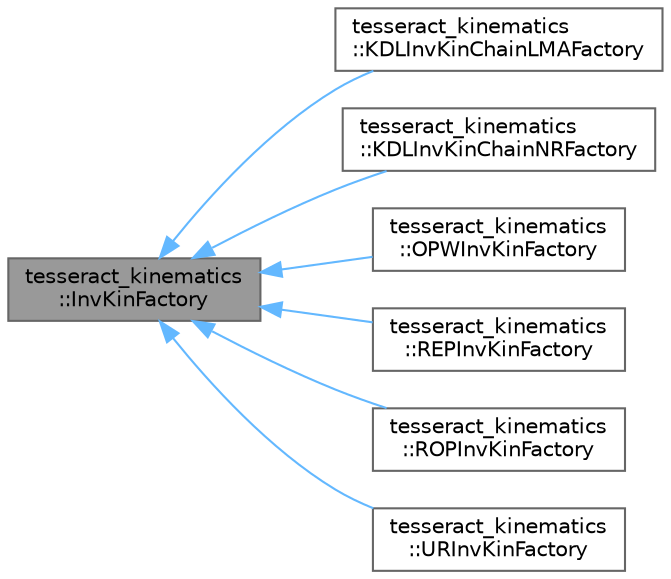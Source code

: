 digraph "tesseract_kinematics::InvKinFactory"
{
 // LATEX_PDF_SIZE
  bgcolor="transparent";
  edge [fontname=Helvetica,fontsize=10,labelfontname=Helvetica,labelfontsize=10];
  node [fontname=Helvetica,fontsize=10,shape=box,height=0.2,width=0.4];
  rankdir="LR";
  Node1 [label="tesseract_kinematics\l::InvKinFactory",height=0.2,width=0.4,color="gray40", fillcolor="grey60", style="filled", fontcolor="black",tooltip="Define a inverse kinematics plugin which the factory can create an instance."];
  Node1 -> Node2 [dir="back",color="steelblue1",style="solid"];
  Node2 [label="tesseract_kinematics\l::KDLInvKinChainLMAFactory",height=0.2,width=0.4,color="gray40", fillcolor="white", style="filled",URL="$d6/da5/classtesseract__kinematics_1_1KDLInvKinChainLMAFactory.html",tooltip=" "];
  Node1 -> Node3 [dir="back",color="steelblue1",style="solid"];
  Node3 [label="tesseract_kinematics\l::KDLInvKinChainNRFactory",height=0.2,width=0.4,color="gray40", fillcolor="white", style="filled",URL="$d4/d9a/classtesseract__kinematics_1_1KDLInvKinChainNRFactory.html",tooltip=" "];
  Node1 -> Node4 [dir="back",color="steelblue1",style="solid"];
  Node4 [label="tesseract_kinematics\l::OPWInvKinFactory",height=0.2,width=0.4,color="gray40", fillcolor="white", style="filled",URL="$d9/d2a/classtesseract__kinematics_1_1OPWInvKinFactory.html",tooltip=" "];
  Node1 -> Node5 [dir="back",color="steelblue1",style="solid"];
  Node5 [label="tesseract_kinematics\l::REPInvKinFactory",height=0.2,width=0.4,color="gray40", fillcolor="white", style="filled",URL="$da/d89/classtesseract__kinematics_1_1REPInvKinFactory.html",tooltip=" "];
  Node1 -> Node6 [dir="back",color="steelblue1",style="solid"];
  Node6 [label="tesseract_kinematics\l::ROPInvKinFactory",height=0.2,width=0.4,color="gray40", fillcolor="white", style="filled",URL="$dc/dac/classtesseract__kinematics_1_1ROPInvKinFactory.html",tooltip=" "];
  Node1 -> Node7 [dir="back",color="steelblue1",style="solid"];
  Node7 [label="tesseract_kinematics\l::URInvKinFactory",height=0.2,width=0.4,color="gray40", fillcolor="white", style="filled",URL="$df/da6/classtesseract__kinematics_1_1URInvKinFactory.html",tooltip=" "];
}

